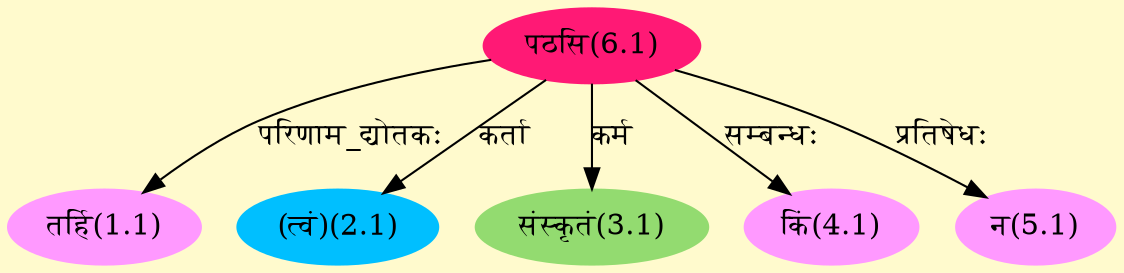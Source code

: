 digraph G{
rankdir=BT;
 compound=true;
 bgcolor="lemonchiffon1";
Node1_1 [style=filled, color="#FF99FF" label = "तर्हि(1.1)"]
Node6_1 [style=filled, color="#FF1975" label = "पठसि(6.1)"]
Node2_1 [style=filled, color="#00BFFF" label = "(त्वं)(2.1)"]
Node3_1 [style=filled, color="#93DB70" label = "संस्कृतं(3.1)"]
Node4_1 [style=filled, color="#FF99FF" label = "किं(4.1)"]
Node5_1 [style=filled, color="#FF99FF" label = "न(5.1)"]
/* Start of Relations section */

Node1_1 -> Node6_1 [  label="परिणाम_द्योतकः"  dir="back" ]
Node2_1 -> Node6_1 [  label="कर्ता"  dir="back" ]
Node3_1 -> Node6_1 [  label="कर्म"  dir="back" ]
Node4_1 -> Node6_1 [  label="सम्बन्धः"  dir="back" ]
Node5_1 -> Node6_1 [  label="प्रतिषेधः"  dir="back" ]
}

